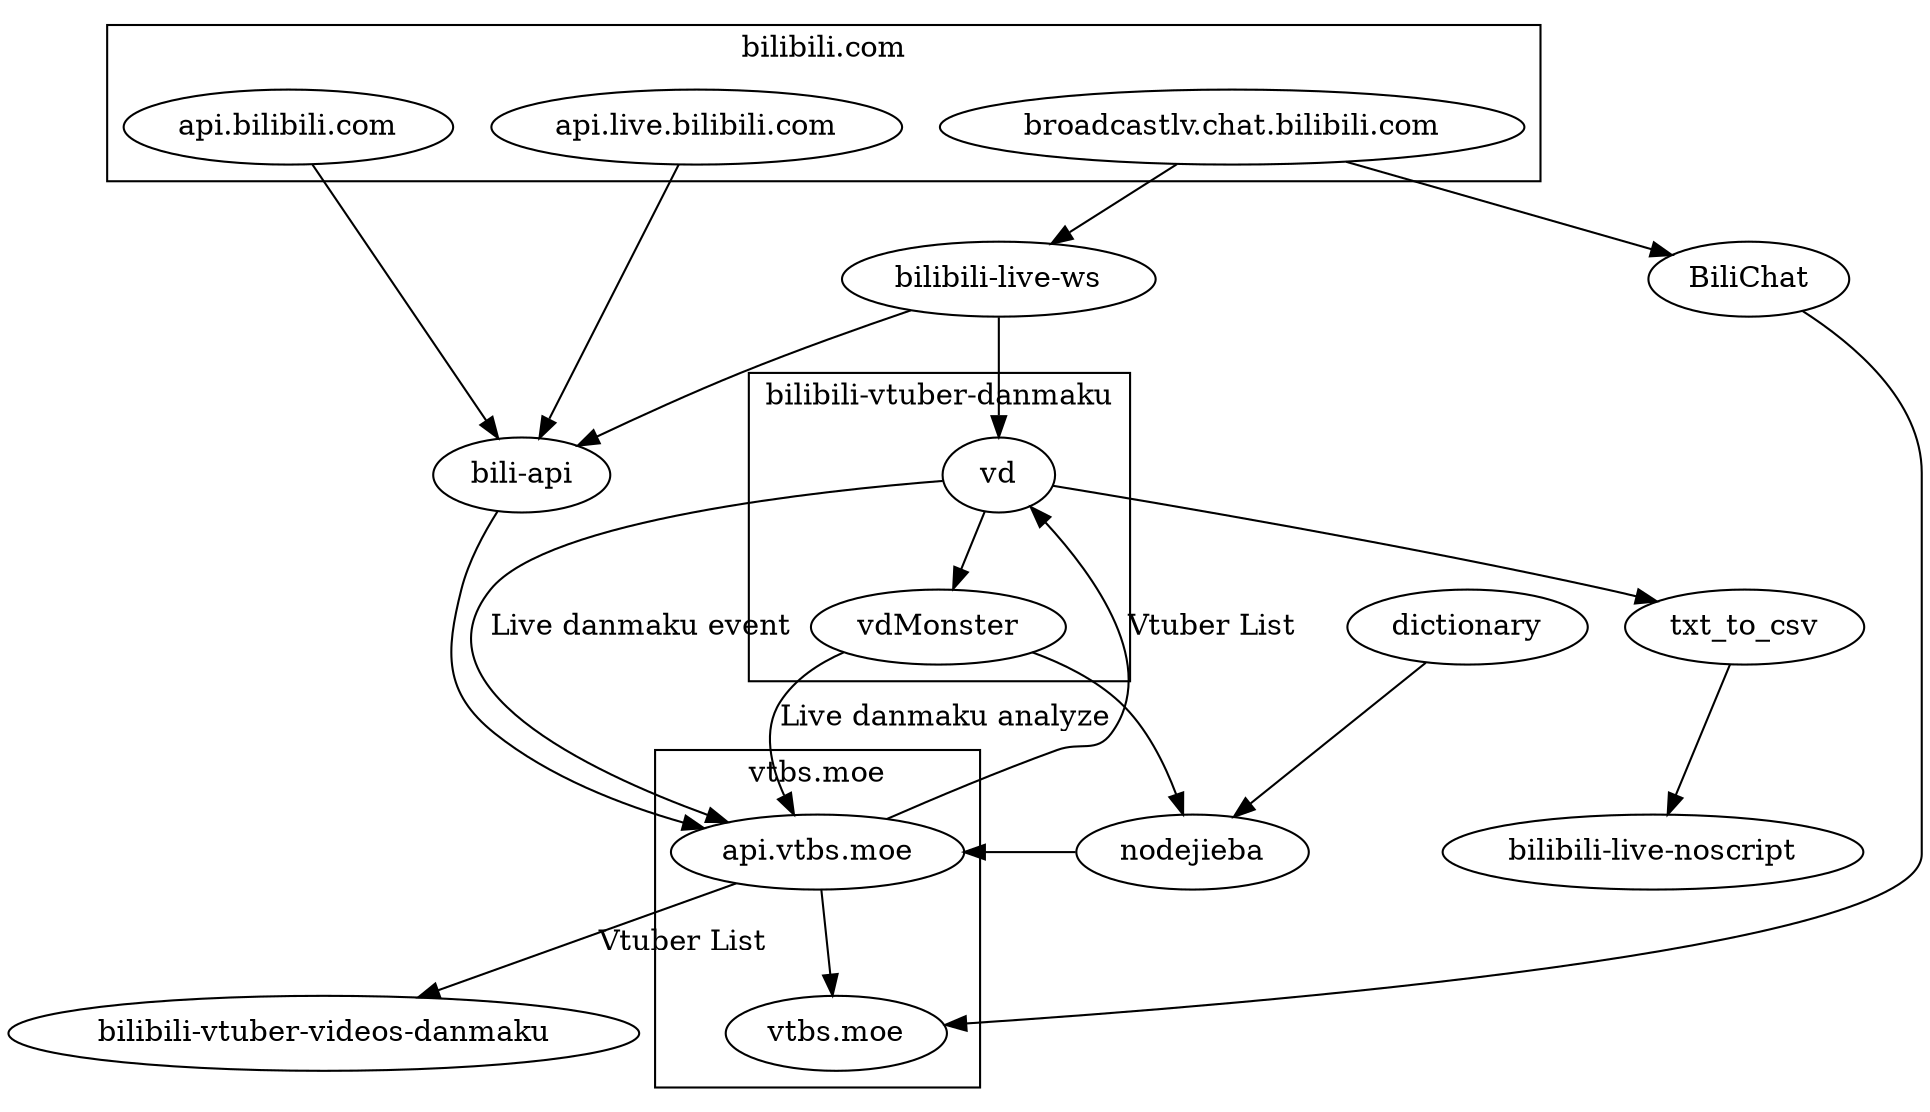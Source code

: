 digraph {
	dictionary;
	"bili-api";
	"bilibili-live-ws";
	txt_to_csv;
	"bilibili-live-noscript";
	BiliChat;
	"bilibili-vtuber-videos-danmaku";
	/* "danmaku-analyze"; */
	subgraph "cluster_bilibili-" {
		label = "bilibili.com";
		"api.bilibili.com";
		"api.live.bilibili.com";
		"broadcastlv.chat.bilibili.com";
	}
	subgraph "cluster_vtbs.moe" {
		label="vtbs.moe";
		"api.vtbs.moe";
		"api.vtbs.moe" -> "vtbs.moe"
	}
	subgraph "cluster_bilibili-vtuber-danmaku" {
		label = "bilibili-vtuber-danmaku";
		vd;
		vdMonster;
	}
	"api.bilibili.com" -> "bili-api";
	"api.live.bilibili.com" -> "bili-api";
	"bilibili-live-ws" -> "bili-api" -> "api.vtbs.moe";
	"broadcastlv.chat.bilibili.com" -> "bilibili-live-ws" -> vd;
	"api.vtbs.moe" -> vd [ label = "Vtuber List" ];
	"api.vtbs.moe" -> "bilibili-vtuber-videos-danmaku" [ label = "Vtuber List" ];
	vd -> "api.vtbs.moe" [ label = "Live danmaku event" ];
	vd -> vdMonster;
	vdMonster -> nodejieba;
	dictionary -> nodejieba;
	nodejieba -> "api.vtbs.moe";
	vd -> txt_to_csv -> "bilibili-live-noscript";
	vdMonster -> "api.vtbs.moe" [ label = "Live danmaku analyze" ];
	"broadcastlv.chat.bilibili.com" -> BiliChat -> "vtbs.moe";

	/* "bilibili-vtuber-videos-danmaku" -> "danmaku-analyze"; */
	/* vdMonster -> "danmaku-analyze" -> "api.vtbs.moe"; */
}
